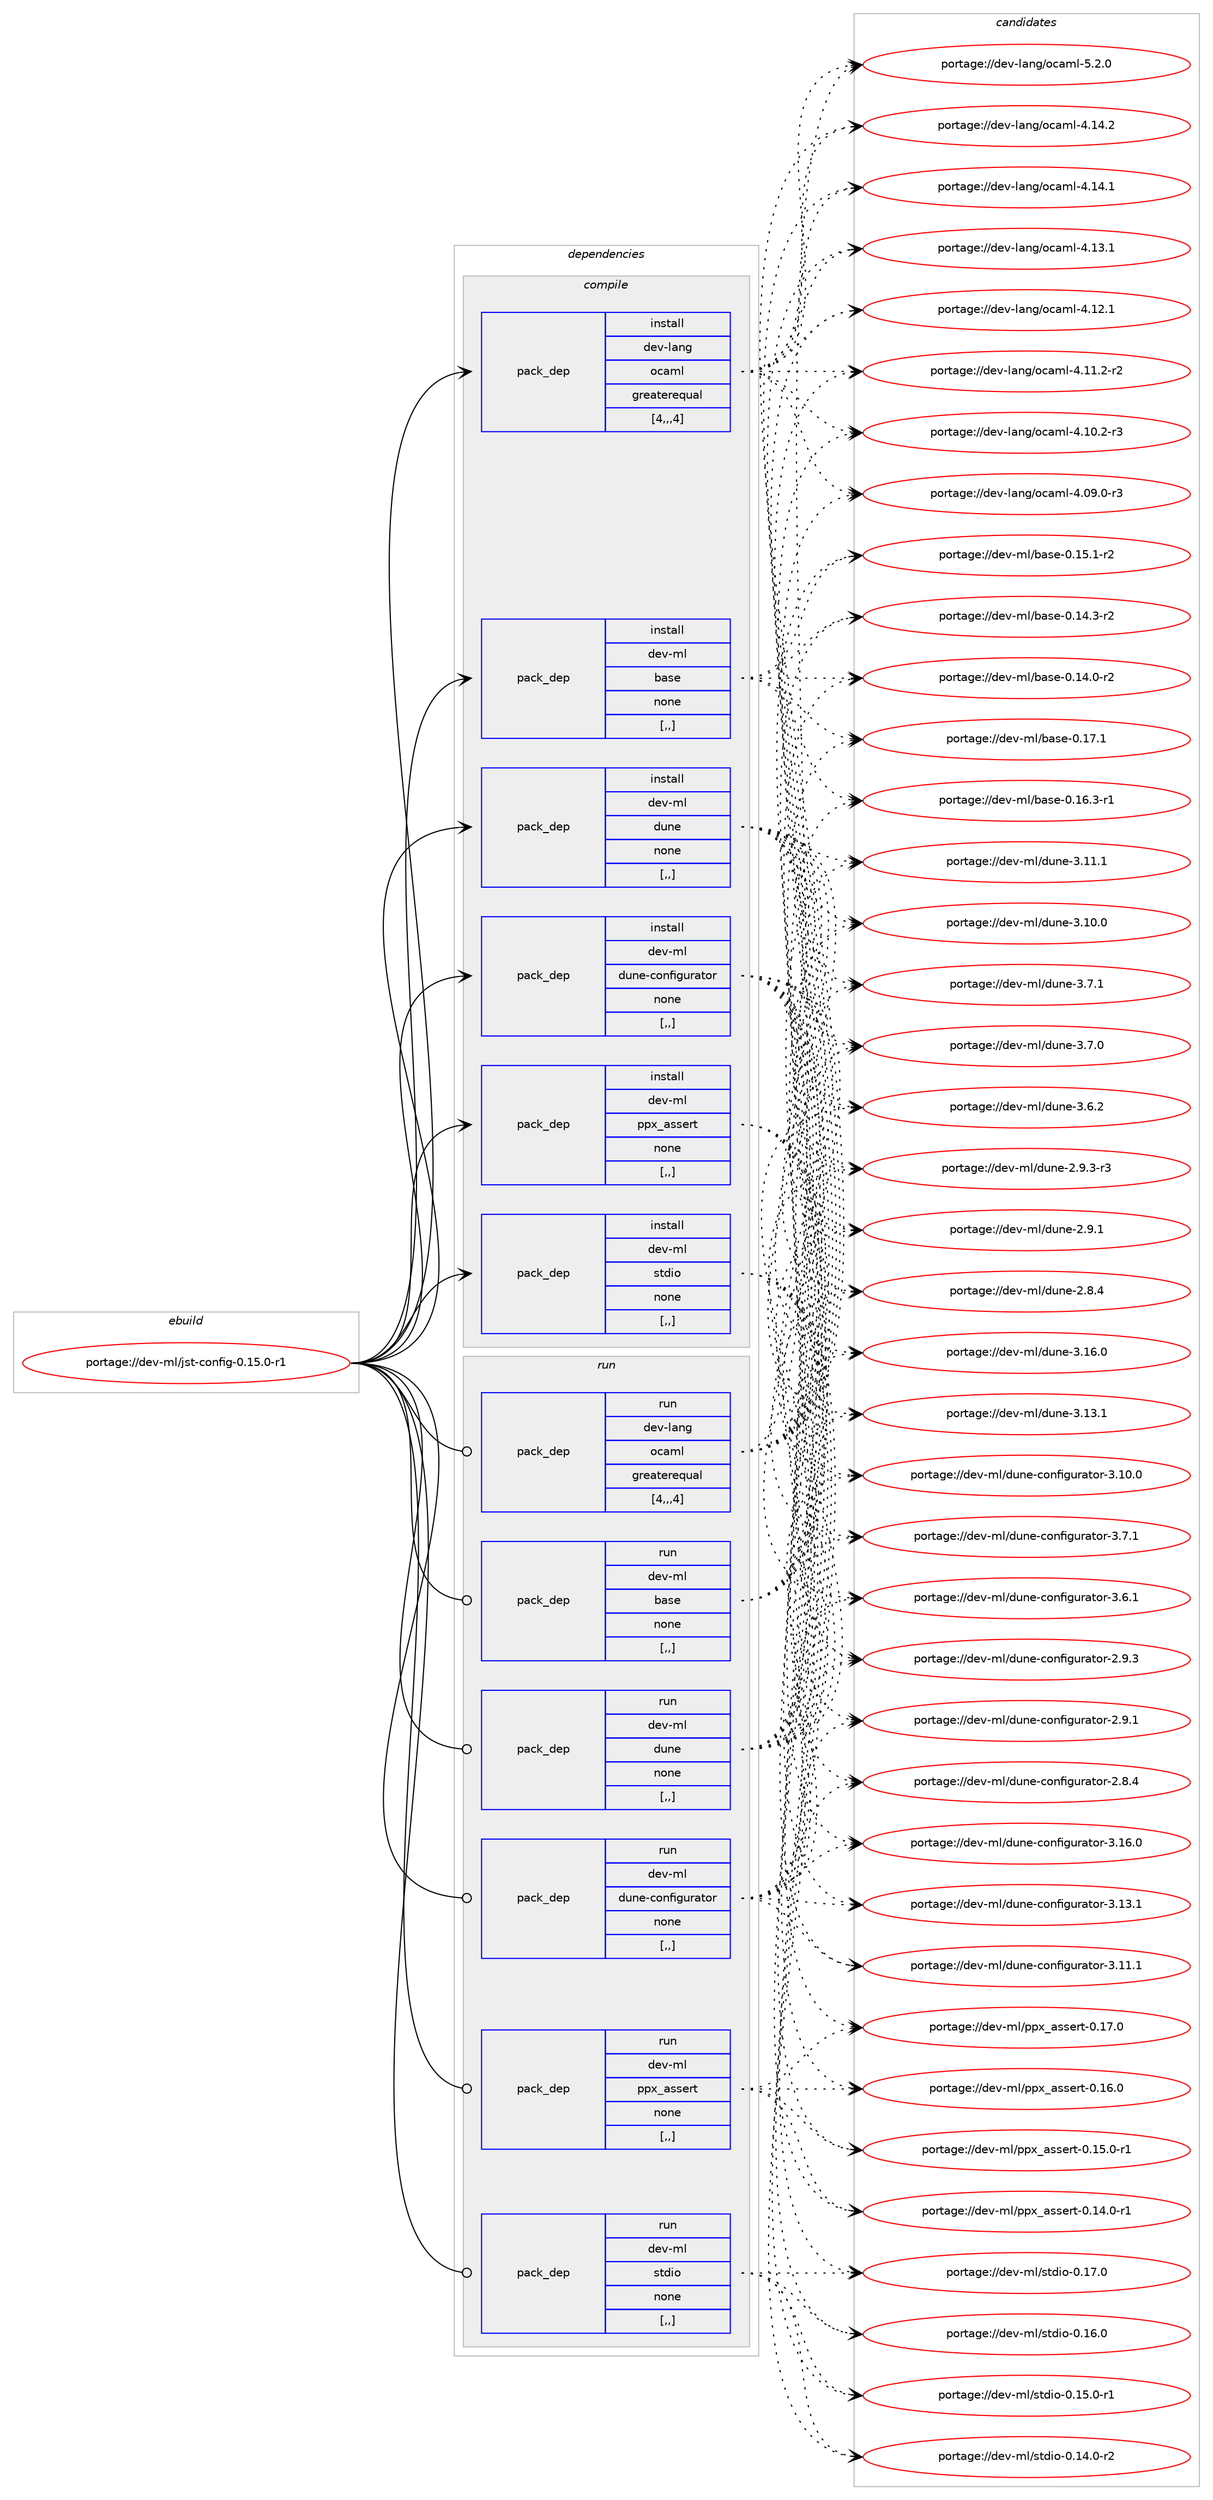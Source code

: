 digraph prolog {

# *************
# Graph options
# *************

newrank=true;
concentrate=true;
compound=true;
graph [rankdir=LR,fontname=Helvetica,fontsize=10,ranksep=1.5];#, ranksep=2.5, nodesep=0.2];
edge  [arrowhead=vee];
node  [fontname=Helvetica,fontsize=10];

# **********
# The ebuild
# **********

subgraph cluster_leftcol {
color=gray;
label=<<i>ebuild</i>>;
id [label="portage://dev-ml/jst-config-0.15.0-r1", color=red, width=4, href="../dev-ml/jst-config-0.15.0-r1.svg"];
}

# ****************
# The dependencies
# ****************

subgraph cluster_midcol {
color=gray;
label=<<i>dependencies</i>>;
subgraph cluster_compile {
fillcolor="#eeeeee";
style=filled;
label=<<i>compile</i>>;
subgraph pack88505 {
dependency118968 [label=<<TABLE BORDER="0" CELLBORDER="1" CELLSPACING="0" CELLPADDING="4" WIDTH="220"><TR><TD ROWSPAN="6" CELLPADDING="30">pack_dep</TD></TR><TR><TD WIDTH="110">install</TD></TR><TR><TD>dev-lang</TD></TR><TR><TD>ocaml</TD></TR><TR><TD>greaterequal</TD></TR><TR><TD>[4,,,4]</TD></TR></TABLE>>, shape=none, color=blue];
}
id:e -> dependency118968:w [weight=20,style="solid",arrowhead="vee"];
subgraph pack88506 {
dependency118969 [label=<<TABLE BORDER="0" CELLBORDER="1" CELLSPACING="0" CELLPADDING="4" WIDTH="220"><TR><TD ROWSPAN="6" CELLPADDING="30">pack_dep</TD></TR><TR><TD WIDTH="110">install</TD></TR><TR><TD>dev-ml</TD></TR><TR><TD>base</TD></TR><TR><TD>none</TD></TR><TR><TD>[,,]</TD></TR></TABLE>>, shape=none, color=blue];
}
id:e -> dependency118969:w [weight=20,style="solid",arrowhead="vee"];
subgraph pack88507 {
dependency118970 [label=<<TABLE BORDER="0" CELLBORDER="1" CELLSPACING="0" CELLPADDING="4" WIDTH="220"><TR><TD ROWSPAN="6" CELLPADDING="30">pack_dep</TD></TR><TR><TD WIDTH="110">install</TD></TR><TR><TD>dev-ml</TD></TR><TR><TD>dune</TD></TR><TR><TD>none</TD></TR><TR><TD>[,,]</TD></TR></TABLE>>, shape=none, color=blue];
}
id:e -> dependency118970:w [weight=20,style="solid",arrowhead="vee"];
subgraph pack88508 {
dependency118971 [label=<<TABLE BORDER="0" CELLBORDER="1" CELLSPACING="0" CELLPADDING="4" WIDTH="220"><TR><TD ROWSPAN="6" CELLPADDING="30">pack_dep</TD></TR><TR><TD WIDTH="110">install</TD></TR><TR><TD>dev-ml</TD></TR><TR><TD>dune-configurator</TD></TR><TR><TD>none</TD></TR><TR><TD>[,,]</TD></TR></TABLE>>, shape=none, color=blue];
}
id:e -> dependency118971:w [weight=20,style="solid",arrowhead="vee"];
subgraph pack88509 {
dependency118972 [label=<<TABLE BORDER="0" CELLBORDER="1" CELLSPACING="0" CELLPADDING="4" WIDTH="220"><TR><TD ROWSPAN="6" CELLPADDING="30">pack_dep</TD></TR><TR><TD WIDTH="110">install</TD></TR><TR><TD>dev-ml</TD></TR><TR><TD>ppx_assert</TD></TR><TR><TD>none</TD></TR><TR><TD>[,,]</TD></TR></TABLE>>, shape=none, color=blue];
}
id:e -> dependency118972:w [weight=20,style="solid",arrowhead="vee"];
subgraph pack88510 {
dependency118973 [label=<<TABLE BORDER="0" CELLBORDER="1" CELLSPACING="0" CELLPADDING="4" WIDTH="220"><TR><TD ROWSPAN="6" CELLPADDING="30">pack_dep</TD></TR><TR><TD WIDTH="110">install</TD></TR><TR><TD>dev-ml</TD></TR><TR><TD>stdio</TD></TR><TR><TD>none</TD></TR><TR><TD>[,,]</TD></TR></TABLE>>, shape=none, color=blue];
}
id:e -> dependency118973:w [weight=20,style="solid",arrowhead="vee"];
}
subgraph cluster_compileandrun {
fillcolor="#eeeeee";
style=filled;
label=<<i>compile and run</i>>;
}
subgraph cluster_run {
fillcolor="#eeeeee";
style=filled;
label=<<i>run</i>>;
subgraph pack88511 {
dependency118974 [label=<<TABLE BORDER="0" CELLBORDER="1" CELLSPACING="0" CELLPADDING="4" WIDTH="220"><TR><TD ROWSPAN="6" CELLPADDING="30">pack_dep</TD></TR><TR><TD WIDTH="110">run</TD></TR><TR><TD>dev-lang</TD></TR><TR><TD>ocaml</TD></TR><TR><TD>greaterequal</TD></TR><TR><TD>[4,,,4]</TD></TR></TABLE>>, shape=none, color=blue];
}
id:e -> dependency118974:w [weight=20,style="solid",arrowhead="odot"];
subgraph pack88512 {
dependency118975 [label=<<TABLE BORDER="0" CELLBORDER="1" CELLSPACING="0" CELLPADDING="4" WIDTH="220"><TR><TD ROWSPAN="6" CELLPADDING="30">pack_dep</TD></TR><TR><TD WIDTH="110">run</TD></TR><TR><TD>dev-ml</TD></TR><TR><TD>base</TD></TR><TR><TD>none</TD></TR><TR><TD>[,,]</TD></TR></TABLE>>, shape=none, color=blue];
}
id:e -> dependency118975:w [weight=20,style="solid",arrowhead="odot"];
subgraph pack88513 {
dependency118976 [label=<<TABLE BORDER="0" CELLBORDER="1" CELLSPACING="0" CELLPADDING="4" WIDTH="220"><TR><TD ROWSPAN="6" CELLPADDING="30">pack_dep</TD></TR><TR><TD WIDTH="110">run</TD></TR><TR><TD>dev-ml</TD></TR><TR><TD>dune</TD></TR><TR><TD>none</TD></TR><TR><TD>[,,]</TD></TR></TABLE>>, shape=none, color=blue];
}
id:e -> dependency118976:w [weight=20,style="solid",arrowhead="odot"];
subgraph pack88514 {
dependency118977 [label=<<TABLE BORDER="0" CELLBORDER="1" CELLSPACING="0" CELLPADDING="4" WIDTH="220"><TR><TD ROWSPAN="6" CELLPADDING="30">pack_dep</TD></TR><TR><TD WIDTH="110">run</TD></TR><TR><TD>dev-ml</TD></TR><TR><TD>dune-configurator</TD></TR><TR><TD>none</TD></TR><TR><TD>[,,]</TD></TR></TABLE>>, shape=none, color=blue];
}
id:e -> dependency118977:w [weight=20,style="solid",arrowhead="odot"];
subgraph pack88515 {
dependency118978 [label=<<TABLE BORDER="0" CELLBORDER="1" CELLSPACING="0" CELLPADDING="4" WIDTH="220"><TR><TD ROWSPAN="6" CELLPADDING="30">pack_dep</TD></TR><TR><TD WIDTH="110">run</TD></TR><TR><TD>dev-ml</TD></TR><TR><TD>ppx_assert</TD></TR><TR><TD>none</TD></TR><TR><TD>[,,]</TD></TR></TABLE>>, shape=none, color=blue];
}
id:e -> dependency118978:w [weight=20,style="solid",arrowhead="odot"];
subgraph pack88516 {
dependency118979 [label=<<TABLE BORDER="0" CELLBORDER="1" CELLSPACING="0" CELLPADDING="4" WIDTH="220"><TR><TD ROWSPAN="6" CELLPADDING="30">pack_dep</TD></TR><TR><TD WIDTH="110">run</TD></TR><TR><TD>dev-ml</TD></TR><TR><TD>stdio</TD></TR><TR><TD>none</TD></TR><TR><TD>[,,]</TD></TR></TABLE>>, shape=none, color=blue];
}
id:e -> dependency118979:w [weight=20,style="solid",arrowhead="odot"];
}
}

# **************
# The candidates
# **************

subgraph cluster_choices {
rank=same;
color=gray;
label=<<i>candidates</i>>;

subgraph choice88505 {
color=black;
nodesep=1;
choice1001011184510897110103471119997109108455346504648 [label="portage://dev-lang/ocaml-5.2.0", color=red, width=4,href="../dev-lang/ocaml-5.2.0.svg"];
choice100101118451089711010347111999710910845524649524650 [label="portage://dev-lang/ocaml-4.14.2", color=red, width=4,href="../dev-lang/ocaml-4.14.2.svg"];
choice100101118451089711010347111999710910845524649524649 [label="portage://dev-lang/ocaml-4.14.1", color=red, width=4,href="../dev-lang/ocaml-4.14.1.svg"];
choice100101118451089711010347111999710910845524649514649 [label="portage://dev-lang/ocaml-4.13.1", color=red, width=4,href="../dev-lang/ocaml-4.13.1.svg"];
choice100101118451089711010347111999710910845524649504649 [label="portage://dev-lang/ocaml-4.12.1", color=red, width=4,href="../dev-lang/ocaml-4.12.1.svg"];
choice1001011184510897110103471119997109108455246494946504511450 [label="portage://dev-lang/ocaml-4.11.2-r2", color=red, width=4,href="../dev-lang/ocaml-4.11.2-r2.svg"];
choice1001011184510897110103471119997109108455246494846504511451 [label="portage://dev-lang/ocaml-4.10.2-r3", color=red, width=4,href="../dev-lang/ocaml-4.10.2-r3.svg"];
choice1001011184510897110103471119997109108455246485746484511451 [label="portage://dev-lang/ocaml-4.09.0-r3", color=red, width=4,href="../dev-lang/ocaml-4.09.0-r3.svg"];
dependency118968:e -> choice1001011184510897110103471119997109108455346504648:w [style=dotted,weight="100"];
dependency118968:e -> choice100101118451089711010347111999710910845524649524650:w [style=dotted,weight="100"];
dependency118968:e -> choice100101118451089711010347111999710910845524649524649:w [style=dotted,weight="100"];
dependency118968:e -> choice100101118451089711010347111999710910845524649514649:w [style=dotted,weight="100"];
dependency118968:e -> choice100101118451089711010347111999710910845524649504649:w [style=dotted,weight="100"];
dependency118968:e -> choice1001011184510897110103471119997109108455246494946504511450:w [style=dotted,weight="100"];
dependency118968:e -> choice1001011184510897110103471119997109108455246494846504511451:w [style=dotted,weight="100"];
dependency118968:e -> choice1001011184510897110103471119997109108455246485746484511451:w [style=dotted,weight="100"];
}
subgraph choice88506 {
color=black;
nodesep=1;
choice1001011184510910847989711510145484649554649 [label="portage://dev-ml/base-0.17.1", color=red, width=4,href="../dev-ml/base-0.17.1.svg"];
choice10010111845109108479897115101454846495446514511449 [label="portage://dev-ml/base-0.16.3-r1", color=red, width=4,href="../dev-ml/base-0.16.3-r1.svg"];
choice10010111845109108479897115101454846495346494511450 [label="portage://dev-ml/base-0.15.1-r2", color=red, width=4,href="../dev-ml/base-0.15.1-r2.svg"];
choice10010111845109108479897115101454846495246514511450 [label="portage://dev-ml/base-0.14.3-r2", color=red, width=4,href="../dev-ml/base-0.14.3-r2.svg"];
choice10010111845109108479897115101454846495246484511450 [label="portage://dev-ml/base-0.14.0-r2", color=red, width=4,href="../dev-ml/base-0.14.0-r2.svg"];
dependency118969:e -> choice1001011184510910847989711510145484649554649:w [style=dotted,weight="100"];
dependency118969:e -> choice10010111845109108479897115101454846495446514511449:w [style=dotted,weight="100"];
dependency118969:e -> choice10010111845109108479897115101454846495346494511450:w [style=dotted,weight="100"];
dependency118969:e -> choice10010111845109108479897115101454846495246514511450:w [style=dotted,weight="100"];
dependency118969:e -> choice10010111845109108479897115101454846495246484511450:w [style=dotted,weight="100"];
}
subgraph choice88507 {
color=black;
nodesep=1;
choice100101118451091084710011711010145514649544648 [label="portage://dev-ml/dune-3.16.0", color=red, width=4,href="../dev-ml/dune-3.16.0.svg"];
choice100101118451091084710011711010145514649514649 [label="portage://dev-ml/dune-3.13.1", color=red, width=4,href="../dev-ml/dune-3.13.1.svg"];
choice100101118451091084710011711010145514649494649 [label="portage://dev-ml/dune-3.11.1", color=red, width=4,href="../dev-ml/dune-3.11.1.svg"];
choice100101118451091084710011711010145514649484648 [label="portage://dev-ml/dune-3.10.0", color=red, width=4,href="../dev-ml/dune-3.10.0.svg"];
choice1001011184510910847100117110101455146554649 [label="portage://dev-ml/dune-3.7.1", color=red, width=4,href="../dev-ml/dune-3.7.1.svg"];
choice1001011184510910847100117110101455146554648 [label="portage://dev-ml/dune-3.7.0", color=red, width=4,href="../dev-ml/dune-3.7.0.svg"];
choice1001011184510910847100117110101455146544650 [label="portage://dev-ml/dune-3.6.2", color=red, width=4,href="../dev-ml/dune-3.6.2.svg"];
choice10010111845109108471001171101014550465746514511451 [label="portage://dev-ml/dune-2.9.3-r3", color=red, width=4,href="../dev-ml/dune-2.9.3-r3.svg"];
choice1001011184510910847100117110101455046574649 [label="portage://dev-ml/dune-2.9.1", color=red, width=4,href="../dev-ml/dune-2.9.1.svg"];
choice1001011184510910847100117110101455046564652 [label="portage://dev-ml/dune-2.8.4", color=red, width=4,href="../dev-ml/dune-2.8.4.svg"];
dependency118970:e -> choice100101118451091084710011711010145514649544648:w [style=dotted,weight="100"];
dependency118970:e -> choice100101118451091084710011711010145514649514649:w [style=dotted,weight="100"];
dependency118970:e -> choice100101118451091084710011711010145514649494649:w [style=dotted,weight="100"];
dependency118970:e -> choice100101118451091084710011711010145514649484648:w [style=dotted,weight="100"];
dependency118970:e -> choice1001011184510910847100117110101455146554649:w [style=dotted,weight="100"];
dependency118970:e -> choice1001011184510910847100117110101455146554648:w [style=dotted,weight="100"];
dependency118970:e -> choice1001011184510910847100117110101455146544650:w [style=dotted,weight="100"];
dependency118970:e -> choice10010111845109108471001171101014550465746514511451:w [style=dotted,weight="100"];
dependency118970:e -> choice1001011184510910847100117110101455046574649:w [style=dotted,weight="100"];
dependency118970:e -> choice1001011184510910847100117110101455046564652:w [style=dotted,weight="100"];
}
subgraph choice88508 {
color=black;
nodesep=1;
choice100101118451091084710011711010145991111101021051031171149711611111445514649544648 [label="portage://dev-ml/dune-configurator-3.16.0", color=red, width=4,href="../dev-ml/dune-configurator-3.16.0.svg"];
choice100101118451091084710011711010145991111101021051031171149711611111445514649514649 [label="portage://dev-ml/dune-configurator-3.13.1", color=red, width=4,href="../dev-ml/dune-configurator-3.13.1.svg"];
choice100101118451091084710011711010145991111101021051031171149711611111445514649494649 [label="portage://dev-ml/dune-configurator-3.11.1", color=red, width=4,href="../dev-ml/dune-configurator-3.11.1.svg"];
choice100101118451091084710011711010145991111101021051031171149711611111445514649484648 [label="portage://dev-ml/dune-configurator-3.10.0", color=red, width=4,href="../dev-ml/dune-configurator-3.10.0.svg"];
choice1001011184510910847100117110101459911111010210510311711497116111114455146554649 [label="portage://dev-ml/dune-configurator-3.7.1", color=red, width=4,href="../dev-ml/dune-configurator-3.7.1.svg"];
choice1001011184510910847100117110101459911111010210510311711497116111114455146544649 [label="portage://dev-ml/dune-configurator-3.6.1", color=red, width=4,href="../dev-ml/dune-configurator-3.6.1.svg"];
choice1001011184510910847100117110101459911111010210510311711497116111114455046574651 [label="portage://dev-ml/dune-configurator-2.9.3", color=red, width=4,href="../dev-ml/dune-configurator-2.9.3.svg"];
choice1001011184510910847100117110101459911111010210510311711497116111114455046574649 [label="portage://dev-ml/dune-configurator-2.9.1", color=red, width=4,href="../dev-ml/dune-configurator-2.9.1.svg"];
choice1001011184510910847100117110101459911111010210510311711497116111114455046564652 [label="portage://dev-ml/dune-configurator-2.8.4", color=red, width=4,href="../dev-ml/dune-configurator-2.8.4.svg"];
dependency118971:e -> choice100101118451091084710011711010145991111101021051031171149711611111445514649544648:w [style=dotted,weight="100"];
dependency118971:e -> choice100101118451091084710011711010145991111101021051031171149711611111445514649514649:w [style=dotted,weight="100"];
dependency118971:e -> choice100101118451091084710011711010145991111101021051031171149711611111445514649494649:w [style=dotted,weight="100"];
dependency118971:e -> choice100101118451091084710011711010145991111101021051031171149711611111445514649484648:w [style=dotted,weight="100"];
dependency118971:e -> choice1001011184510910847100117110101459911111010210510311711497116111114455146554649:w [style=dotted,weight="100"];
dependency118971:e -> choice1001011184510910847100117110101459911111010210510311711497116111114455146544649:w [style=dotted,weight="100"];
dependency118971:e -> choice1001011184510910847100117110101459911111010210510311711497116111114455046574651:w [style=dotted,weight="100"];
dependency118971:e -> choice1001011184510910847100117110101459911111010210510311711497116111114455046574649:w [style=dotted,weight="100"];
dependency118971:e -> choice1001011184510910847100117110101459911111010210510311711497116111114455046564652:w [style=dotted,weight="100"];
}
subgraph choice88509 {
color=black;
nodesep=1;
choice1001011184510910847112112120959711511510111411645484649554648 [label="portage://dev-ml/ppx_assert-0.17.0", color=red, width=4,href="../dev-ml/ppx_assert-0.17.0.svg"];
choice1001011184510910847112112120959711511510111411645484649544648 [label="portage://dev-ml/ppx_assert-0.16.0", color=red, width=4,href="../dev-ml/ppx_assert-0.16.0.svg"];
choice10010111845109108471121121209597115115101114116454846495346484511449 [label="portage://dev-ml/ppx_assert-0.15.0-r1", color=red, width=4,href="../dev-ml/ppx_assert-0.15.0-r1.svg"];
choice10010111845109108471121121209597115115101114116454846495246484511449 [label="portage://dev-ml/ppx_assert-0.14.0-r1", color=red, width=4,href="../dev-ml/ppx_assert-0.14.0-r1.svg"];
dependency118972:e -> choice1001011184510910847112112120959711511510111411645484649554648:w [style=dotted,weight="100"];
dependency118972:e -> choice1001011184510910847112112120959711511510111411645484649544648:w [style=dotted,weight="100"];
dependency118972:e -> choice10010111845109108471121121209597115115101114116454846495346484511449:w [style=dotted,weight="100"];
dependency118972:e -> choice10010111845109108471121121209597115115101114116454846495246484511449:w [style=dotted,weight="100"];
}
subgraph choice88510 {
color=black;
nodesep=1;
choice100101118451091084711511610010511145484649554648 [label="portage://dev-ml/stdio-0.17.0", color=red, width=4,href="../dev-ml/stdio-0.17.0.svg"];
choice100101118451091084711511610010511145484649544648 [label="portage://dev-ml/stdio-0.16.0", color=red, width=4,href="../dev-ml/stdio-0.16.0.svg"];
choice1001011184510910847115116100105111454846495346484511449 [label="portage://dev-ml/stdio-0.15.0-r1", color=red, width=4,href="../dev-ml/stdio-0.15.0-r1.svg"];
choice1001011184510910847115116100105111454846495246484511450 [label="portage://dev-ml/stdio-0.14.0-r2", color=red, width=4,href="../dev-ml/stdio-0.14.0-r2.svg"];
dependency118973:e -> choice100101118451091084711511610010511145484649554648:w [style=dotted,weight="100"];
dependency118973:e -> choice100101118451091084711511610010511145484649544648:w [style=dotted,weight="100"];
dependency118973:e -> choice1001011184510910847115116100105111454846495346484511449:w [style=dotted,weight="100"];
dependency118973:e -> choice1001011184510910847115116100105111454846495246484511450:w [style=dotted,weight="100"];
}
subgraph choice88511 {
color=black;
nodesep=1;
choice1001011184510897110103471119997109108455346504648 [label="portage://dev-lang/ocaml-5.2.0", color=red, width=4,href="../dev-lang/ocaml-5.2.0.svg"];
choice100101118451089711010347111999710910845524649524650 [label="portage://dev-lang/ocaml-4.14.2", color=red, width=4,href="../dev-lang/ocaml-4.14.2.svg"];
choice100101118451089711010347111999710910845524649524649 [label="portage://dev-lang/ocaml-4.14.1", color=red, width=4,href="../dev-lang/ocaml-4.14.1.svg"];
choice100101118451089711010347111999710910845524649514649 [label="portage://dev-lang/ocaml-4.13.1", color=red, width=4,href="../dev-lang/ocaml-4.13.1.svg"];
choice100101118451089711010347111999710910845524649504649 [label="portage://dev-lang/ocaml-4.12.1", color=red, width=4,href="../dev-lang/ocaml-4.12.1.svg"];
choice1001011184510897110103471119997109108455246494946504511450 [label="portage://dev-lang/ocaml-4.11.2-r2", color=red, width=4,href="../dev-lang/ocaml-4.11.2-r2.svg"];
choice1001011184510897110103471119997109108455246494846504511451 [label="portage://dev-lang/ocaml-4.10.2-r3", color=red, width=4,href="../dev-lang/ocaml-4.10.2-r3.svg"];
choice1001011184510897110103471119997109108455246485746484511451 [label="portage://dev-lang/ocaml-4.09.0-r3", color=red, width=4,href="../dev-lang/ocaml-4.09.0-r3.svg"];
dependency118974:e -> choice1001011184510897110103471119997109108455346504648:w [style=dotted,weight="100"];
dependency118974:e -> choice100101118451089711010347111999710910845524649524650:w [style=dotted,weight="100"];
dependency118974:e -> choice100101118451089711010347111999710910845524649524649:w [style=dotted,weight="100"];
dependency118974:e -> choice100101118451089711010347111999710910845524649514649:w [style=dotted,weight="100"];
dependency118974:e -> choice100101118451089711010347111999710910845524649504649:w [style=dotted,weight="100"];
dependency118974:e -> choice1001011184510897110103471119997109108455246494946504511450:w [style=dotted,weight="100"];
dependency118974:e -> choice1001011184510897110103471119997109108455246494846504511451:w [style=dotted,weight="100"];
dependency118974:e -> choice1001011184510897110103471119997109108455246485746484511451:w [style=dotted,weight="100"];
}
subgraph choice88512 {
color=black;
nodesep=1;
choice1001011184510910847989711510145484649554649 [label="portage://dev-ml/base-0.17.1", color=red, width=4,href="../dev-ml/base-0.17.1.svg"];
choice10010111845109108479897115101454846495446514511449 [label="portage://dev-ml/base-0.16.3-r1", color=red, width=4,href="../dev-ml/base-0.16.3-r1.svg"];
choice10010111845109108479897115101454846495346494511450 [label="portage://dev-ml/base-0.15.1-r2", color=red, width=4,href="../dev-ml/base-0.15.1-r2.svg"];
choice10010111845109108479897115101454846495246514511450 [label="portage://dev-ml/base-0.14.3-r2", color=red, width=4,href="../dev-ml/base-0.14.3-r2.svg"];
choice10010111845109108479897115101454846495246484511450 [label="portage://dev-ml/base-0.14.0-r2", color=red, width=4,href="../dev-ml/base-0.14.0-r2.svg"];
dependency118975:e -> choice1001011184510910847989711510145484649554649:w [style=dotted,weight="100"];
dependency118975:e -> choice10010111845109108479897115101454846495446514511449:w [style=dotted,weight="100"];
dependency118975:e -> choice10010111845109108479897115101454846495346494511450:w [style=dotted,weight="100"];
dependency118975:e -> choice10010111845109108479897115101454846495246514511450:w [style=dotted,weight="100"];
dependency118975:e -> choice10010111845109108479897115101454846495246484511450:w [style=dotted,weight="100"];
}
subgraph choice88513 {
color=black;
nodesep=1;
choice100101118451091084710011711010145514649544648 [label="portage://dev-ml/dune-3.16.0", color=red, width=4,href="../dev-ml/dune-3.16.0.svg"];
choice100101118451091084710011711010145514649514649 [label="portage://dev-ml/dune-3.13.1", color=red, width=4,href="../dev-ml/dune-3.13.1.svg"];
choice100101118451091084710011711010145514649494649 [label="portage://dev-ml/dune-3.11.1", color=red, width=4,href="../dev-ml/dune-3.11.1.svg"];
choice100101118451091084710011711010145514649484648 [label="portage://dev-ml/dune-3.10.0", color=red, width=4,href="../dev-ml/dune-3.10.0.svg"];
choice1001011184510910847100117110101455146554649 [label="portage://dev-ml/dune-3.7.1", color=red, width=4,href="../dev-ml/dune-3.7.1.svg"];
choice1001011184510910847100117110101455146554648 [label="portage://dev-ml/dune-3.7.0", color=red, width=4,href="../dev-ml/dune-3.7.0.svg"];
choice1001011184510910847100117110101455146544650 [label="portage://dev-ml/dune-3.6.2", color=red, width=4,href="../dev-ml/dune-3.6.2.svg"];
choice10010111845109108471001171101014550465746514511451 [label="portage://dev-ml/dune-2.9.3-r3", color=red, width=4,href="../dev-ml/dune-2.9.3-r3.svg"];
choice1001011184510910847100117110101455046574649 [label="portage://dev-ml/dune-2.9.1", color=red, width=4,href="../dev-ml/dune-2.9.1.svg"];
choice1001011184510910847100117110101455046564652 [label="portage://dev-ml/dune-2.8.4", color=red, width=4,href="../dev-ml/dune-2.8.4.svg"];
dependency118976:e -> choice100101118451091084710011711010145514649544648:w [style=dotted,weight="100"];
dependency118976:e -> choice100101118451091084710011711010145514649514649:w [style=dotted,weight="100"];
dependency118976:e -> choice100101118451091084710011711010145514649494649:w [style=dotted,weight="100"];
dependency118976:e -> choice100101118451091084710011711010145514649484648:w [style=dotted,weight="100"];
dependency118976:e -> choice1001011184510910847100117110101455146554649:w [style=dotted,weight="100"];
dependency118976:e -> choice1001011184510910847100117110101455146554648:w [style=dotted,weight="100"];
dependency118976:e -> choice1001011184510910847100117110101455146544650:w [style=dotted,weight="100"];
dependency118976:e -> choice10010111845109108471001171101014550465746514511451:w [style=dotted,weight="100"];
dependency118976:e -> choice1001011184510910847100117110101455046574649:w [style=dotted,weight="100"];
dependency118976:e -> choice1001011184510910847100117110101455046564652:w [style=dotted,weight="100"];
}
subgraph choice88514 {
color=black;
nodesep=1;
choice100101118451091084710011711010145991111101021051031171149711611111445514649544648 [label="portage://dev-ml/dune-configurator-3.16.0", color=red, width=4,href="../dev-ml/dune-configurator-3.16.0.svg"];
choice100101118451091084710011711010145991111101021051031171149711611111445514649514649 [label="portage://dev-ml/dune-configurator-3.13.1", color=red, width=4,href="../dev-ml/dune-configurator-3.13.1.svg"];
choice100101118451091084710011711010145991111101021051031171149711611111445514649494649 [label="portage://dev-ml/dune-configurator-3.11.1", color=red, width=4,href="../dev-ml/dune-configurator-3.11.1.svg"];
choice100101118451091084710011711010145991111101021051031171149711611111445514649484648 [label="portage://dev-ml/dune-configurator-3.10.0", color=red, width=4,href="../dev-ml/dune-configurator-3.10.0.svg"];
choice1001011184510910847100117110101459911111010210510311711497116111114455146554649 [label="portage://dev-ml/dune-configurator-3.7.1", color=red, width=4,href="../dev-ml/dune-configurator-3.7.1.svg"];
choice1001011184510910847100117110101459911111010210510311711497116111114455146544649 [label="portage://dev-ml/dune-configurator-3.6.1", color=red, width=4,href="../dev-ml/dune-configurator-3.6.1.svg"];
choice1001011184510910847100117110101459911111010210510311711497116111114455046574651 [label="portage://dev-ml/dune-configurator-2.9.3", color=red, width=4,href="../dev-ml/dune-configurator-2.9.3.svg"];
choice1001011184510910847100117110101459911111010210510311711497116111114455046574649 [label="portage://dev-ml/dune-configurator-2.9.1", color=red, width=4,href="../dev-ml/dune-configurator-2.9.1.svg"];
choice1001011184510910847100117110101459911111010210510311711497116111114455046564652 [label="portage://dev-ml/dune-configurator-2.8.4", color=red, width=4,href="../dev-ml/dune-configurator-2.8.4.svg"];
dependency118977:e -> choice100101118451091084710011711010145991111101021051031171149711611111445514649544648:w [style=dotted,weight="100"];
dependency118977:e -> choice100101118451091084710011711010145991111101021051031171149711611111445514649514649:w [style=dotted,weight="100"];
dependency118977:e -> choice100101118451091084710011711010145991111101021051031171149711611111445514649494649:w [style=dotted,weight="100"];
dependency118977:e -> choice100101118451091084710011711010145991111101021051031171149711611111445514649484648:w [style=dotted,weight="100"];
dependency118977:e -> choice1001011184510910847100117110101459911111010210510311711497116111114455146554649:w [style=dotted,weight="100"];
dependency118977:e -> choice1001011184510910847100117110101459911111010210510311711497116111114455146544649:w [style=dotted,weight="100"];
dependency118977:e -> choice1001011184510910847100117110101459911111010210510311711497116111114455046574651:w [style=dotted,weight="100"];
dependency118977:e -> choice1001011184510910847100117110101459911111010210510311711497116111114455046574649:w [style=dotted,weight="100"];
dependency118977:e -> choice1001011184510910847100117110101459911111010210510311711497116111114455046564652:w [style=dotted,weight="100"];
}
subgraph choice88515 {
color=black;
nodesep=1;
choice1001011184510910847112112120959711511510111411645484649554648 [label="portage://dev-ml/ppx_assert-0.17.0", color=red, width=4,href="../dev-ml/ppx_assert-0.17.0.svg"];
choice1001011184510910847112112120959711511510111411645484649544648 [label="portage://dev-ml/ppx_assert-0.16.0", color=red, width=4,href="../dev-ml/ppx_assert-0.16.0.svg"];
choice10010111845109108471121121209597115115101114116454846495346484511449 [label="portage://dev-ml/ppx_assert-0.15.0-r1", color=red, width=4,href="../dev-ml/ppx_assert-0.15.0-r1.svg"];
choice10010111845109108471121121209597115115101114116454846495246484511449 [label="portage://dev-ml/ppx_assert-0.14.0-r1", color=red, width=4,href="../dev-ml/ppx_assert-0.14.0-r1.svg"];
dependency118978:e -> choice1001011184510910847112112120959711511510111411645484649554648:w [style=dotted,weight="100"];
dependency118978:e -> choice1001011184510910847112112120959711511510111411645484649544648:w [style=dotted,weight="100"];
dependency118978:e -> choice10010111845109108471121121209597115115101114116454846495346484511449:w [style=dotted,weight="100"];
dependency118978:e -> choice10010111845109108471121121209597115115101114116454846495246484511449:w [style=dotted,weight="100"];
}
subgraph choice88516 {
color=black;
nodesep=1;
choice100101118451091084711511610010511145484649554648 [label="portage://dev-ml/stdio-0.17.0", color=red, width=4,href="../dev-ml/stdio-0.17.0.svg"];
choice100101118451091084711511610010511145484649544648 [label="portage://dev-ml/stdio-0.16.0", color=red, width=4,href="../dev-ml/stdio-0.16.0.svg"];
choice1001011184510910847115116100105111454846495346484511449 [label="portage://dev-ml/stdio-0.15.0-r1", color=red, width=4,href="../dev-ml/stdio-0.15.0-r1.svg"];
choice1001011184510910847115116100105111454846495246484511450 [label="portage://dev-ml/stdio-0.14.0-r2", color=red, width=4,href="../dev-ml/stdio-0.14.0-r2.svg"];
dependency118979:e -> choice100101118451091084711511610010511145484649554648:w [style=dotted,weight="100"];
dependency118979:e -> choice100101118451091084711511610010511145484649544648:w [style=dotted,weight="100"];
dependency118979:e -> choice1001011184510910847115116100105111454846495346484511449:w [style=dotted,weight="100"];
dependency118979:e -> choice1001011184510910847115116100105111454846495246484511450:w [style=dotted,weight="100"];
}
}

}
